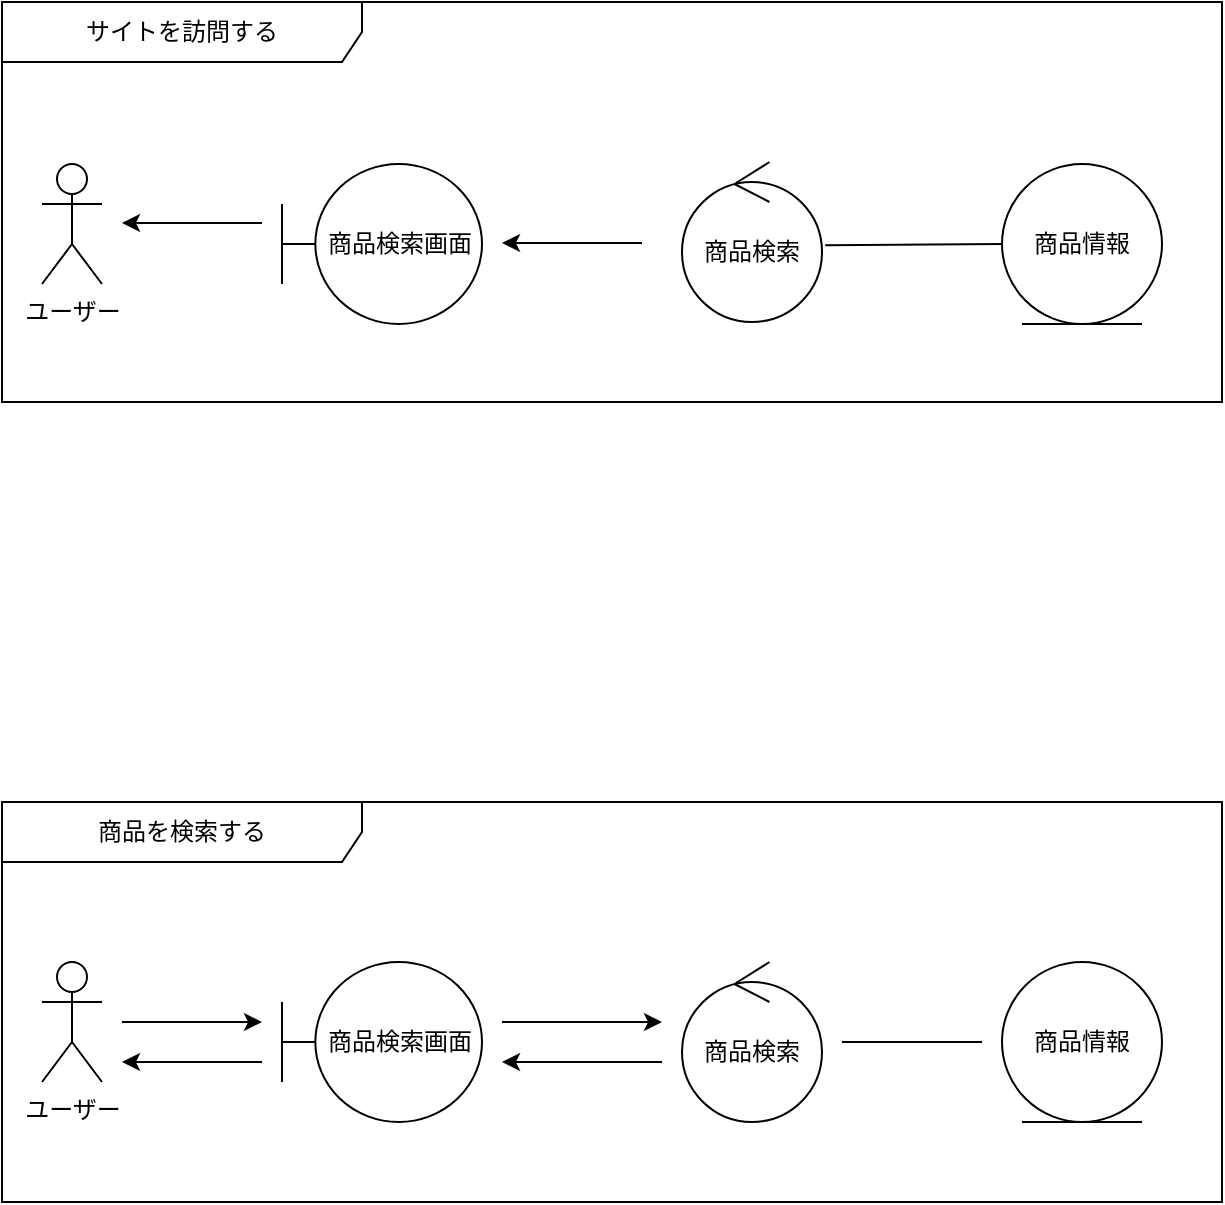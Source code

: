 <mxfile>
    <diagram id="QR-t2Y9lyq4TbIpA6WwS" name="ページ1">
        <mxGraphModel dx="446" dy="576" grid="1" gridSize="10" guides="1" tooltips="1" connect="1" arrows="1" fold="1" page="1" pageScale="1" pageWidth="827" pageHeight="1169" math="0" shadow="0">
            <root>
                <mxCell id="0"/>
                <mxCell id="1" parent="0"/>
                <mxCell id="27" value="商品を検索する" style="shape=umlFrame;whiteSpace=wrap;html=1;width=180;height=30;" parent="1" vertex="1">
                    <mxGeometry x="20" y="440" width="610" height="200" as="geometry"/>
                </mxCell>
                <mxCell id="26" value="サイトを訪問する" style="shape=umlFrame;whiteSpace=wrap;html=1;width=180;height=30;" parent="1" vertex="1">
                    <mxGeometry x="20" y="40" width="610" height="200" as="geometry"/>
                </mxCell>
                <mxCell id="2" value="商品検索画面" style="shape=umlBoundary;whiteSpace=wrap;html=1;" parent="1" vertex="1">
                    <mxGeometry x="160" y="121" width="100" height="80" as="geometry"/>
                </mxCell>
                <mxCell id="3" value="商品検索" style="ellipse;shape=umlControl;whiteSpace=wrap;html=1;" parent="1" vertex="1">
                    <mxGeometry x="360" y="120" width="70" height="80" as="geometry"/>
                </mxCell>
                <mxCell id="4" value="商品情報" style="ellipse;shape=umlEntity;whiteSpace=wrap;html=1;" parent="1" vertex="1">
                    <mxGeometry x="520" y="121" width="80" height="80" as="geometry"/>
                </mxCell>
                <mxCell id="5" value="ユーザー" style="shape=umlActor;verticalLabelPosition=bottom;verticalAlign=top;html=1;" parent="1" vertex="1">
                    <mxGeometry x="40" y="121" width="30" height="60" as="geometry"/>
                </mxCell>
                <mxCell id="6" value="" style="endArrow=classic;html=1;" parent="1" edge="1">
                    <mxGeometry width="50" height="50" relative="1" as="geometry">
                        <mxPoint x="150" y="150.5" as="sourcePoint"/>
                        <mxPoint x="80" y="150.5" as="targetPoint"/>
                    </mxGeometry>
                </mxCell>
                <mxCell id="7" value="" style="endArrow=classic;html=1;" parent="1" edge="1">
                    <mxGeometry width="50" height="50" relative="1" as="geometry">
                        <mxPoint x="340" y="160.5" as="sourcePoint"/>
                        <mxPoint x="270" y="160.5" as="targetPoint"/>
                    </mxGeometry>
                </mxCell>
                <mxCell id="8" value="" style="endArrow=none;html=1;entryX=0;entryY=0.5;entryDx=0;entryDy=0;exitX=1.023;exitY=0.52;exitDx=0;exitDy=0;exitPerimeter=0;" parent="1" source="3" target="4" edge="1">
                    <mxGeometry width="50" height="50" relative="1" as="geometry">
                        <mxPoint x="340" y="421" as="sourcePoint"/>
                        <mxPoint x="430" y="311" as="targetPoint"/>
                    </mxGeometry>
                </mxCell>
                <mxCell id="12" value="ユーザー" style="shape=umlActor;verticalLabelPosition=bottom;verticalAlign=top;html=1;" parent="1" vertex="1">
                    <mxGeometry x="40" y="520" width="30" height="60" as="geometry"/>
                </mxCell>
                <mxCell id="13" value="商品検索画面" style="shape=umlBoundary;whiteSpace=wrap;html=1;" parent="1" vertex="1">
                    <mxGeometry x="160" y="520" width="100" height="80" as="geometry"/>
                </mxCell>
                <mxCell id="14" value="商品検索" style="ellipse;shape=umlControl;whiteSpace=wrap;html=1;" parent="1" vertex="1">
                    <mxGeometry x="360" y="520" width="70" height="80" as="geometry"/>
                </mxCell>
                <mxCell id="15" value="商品情報" style="ellipse;shape=umlEntity;whiteSpace=wrap;html=1;" parent="1" vertex="1">
                    <mxGeometry x="520" y="520" width="80" height="80" as="geometry"/>
                </mxCell>
                <mxCell id="17" value="" style="endArrow=none;html=1;" parent="1" edge="1">
                    <mxGeometry width="50" height="50" relative="1" as="geometry">
                        <mxPoint x="440" y="560" as="sourcePoint"/>
                        <mxPoint x="510" y="560" as="targetPoint"/>
                    </mxGeometry>
                </mxCell>
                <mxCell id="18" value="" style="endArrow=classic;html=1;" parent="1" edge="1">
                    <mxGeometry width="50" height="50" relative="1" as="geometry">
                        <mxPoint x="80" y="550" as="sourcePoint"/>
                        <mxPoint x="150" y="550" as="targetPoint"/>
                    </mxGeometry>
                </mxCell>
                <mxCell id="19" value="" style="endArrow=classic;html=1;" parent="1" edge="1">
                    <mxGeometry width="50" height="50" relative="1" as="geometry">
                        <mxPoint x="270" y="550" as="sourcePoint"/>
                        <mxPoint x="350" y="550" as="targetPoint"/>
                    </mxGeometry>
                </mxCell>
                <mxCell id="20" value="" style="endArrow=classic;html=1;" parent="1" edge="1">
                    <mxGeometry width="50" height="50" relative="1" as="geometry">
                        <mxPoint x="350" y="570" as="sourcePoint"/>
                        <mxPoint x="270" y="570" as="targetPoint"/>
                    </mxGeometry>
                </mxCell>
                <mxCell id="21" value="" style="endArrow=classic;html=1;" parent="1" edge="1">
                    <mxGeometry width="50" height="50" relative="1" as="geometry">
                        <mxPoint x="150" y="570" as="sourcePoint"/>
                        <mxPoint x="80" y="570" as="targetPoint"/>
                    </mxGeometry>
                </mxCell>
            </root>
        </mxGraphModel>
    </diagram>
</mxfile>